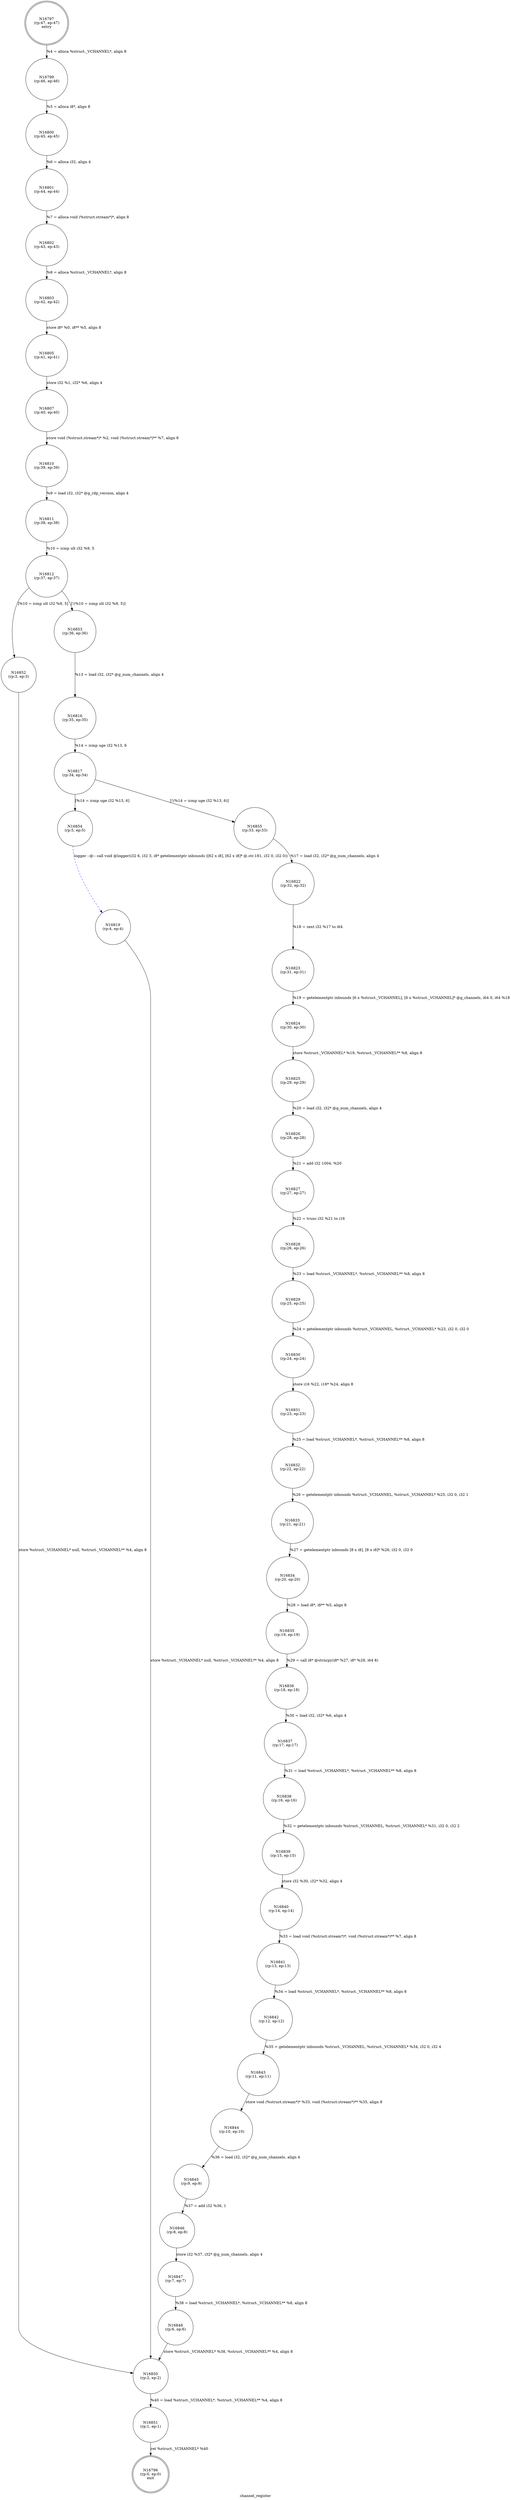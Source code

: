 digraph channel_register {
label="channel_register"
16796 [label="N16796\n(rp:0, ep:0)\nexit", shape="doublecircle"]
16797 [label="N16797\n(rp:47, ep:47)\nentry", shape="doublecircle"]
16797 -> 16799 [label="%4 = alloca %struct._VCHANNEL*, align 8"]
16799 [label="N16799\n(rp:46, ep:46)", shape="circle"]
16799 -> 16800 [label="%5 = alloca i8*, align 8"]
16800 [label="N16800\n(rp:45, ep:45)", shape="circle"]
16800 -> 16801 [label="%6 = alloca i32, align 4"]
16801 [label="N16801\n(rp:44, ep:44)", shape="circle"]
16801 -> 16802 [label="%7 = alloca void (%struct.stream*)*, align 8"]
16802 [label="N16802\n(rp:43, ep:43)", shape="circle"]
16802 -> 16803 [label="%8 = alloca %struct._VCHANNEL*, align 8"]
16803 [label="N16803\n(rp:42, ep:42)", shape="circle"]
16803 -> 16805 [label="store i8* %0, i8** %5, align 8"]
16805 [label="N16805\n(rp:41, ep:41)", shape="circle"]
16805 -> 16807 [label="store i32 %1, i32* %6, align 4"]
16807 [label="N16807\n(rp:40, ep:40)", shape="circle"]
16807 -> 16810 [label="store void (%struct.stream*)* %2, void (%struct.stream*)** %7, align 8"]
16810 [label="N16810\n(rp:39, ep:39)", shape="circle"]
16810 -> 16811 [label="%9 = load i32, i32* @g_rdp_version, align 4"]
16811 [label="N16811\n(rp:38, ep:38)", shape="circle"]
16811 -> 16812 [label="%10 = icmp ult i32 %9, 5"]
16812 [label="N16812\n(rp:37, ep:37)", shape="circle"]
16812 -> 16852 [label="[%10 = icmp ult i32 %9, 5]"]
16812 -> 16853 [label="[!(%10 = icmp ult i32 %9, 5)]"]
16816 [label="N16816\n(rp:35, ep:35)", shape="circle"]
16816 -> 16817 [label="%14 = icmp uge i32 %13, 6"]
16817 [label="N16817\n(rp:34, ep:34)", shape="circle"]
16817 -> 16854 [label="[%14 = icmp uge i32 %13, 6]"]
16817 -> 16855 [label="[!(%14 = icmp uge i32 %13, 6)]"]
16819 [label="N16819\n(rp:4, ep:4)", shape="circle"]
16819 -> 16850 [label="store %struct._VCHANNEL* null, %struct._VCHANNEL** %4, align 8"]
16822 [label="N16822\n(rp:32, ep:32)", shape="circle"]
16822 -> 16823 [label="%18 = zext i32 %17 to i64"]
16823 [label="N16823\n(rp:31, ep:31)", shape="circle"]
16823 -> 16824 [label="%19 = getelementptr inbounds [6 x %struct._VCHANNEL], [6 x %struct._VCHANNEL]* @g_channels, i64 0, i64 %18"]
16824 [label="N16824\n(rp:30, ep:30)", shape="circle"]
16824 -> 16825 [label="store %struct._VCHANNEL* %19, %struct._VCHANNEL** %8, align 8"]
16825 [label="N16825\n(rp:29, ep:29)", shape="circle"]
16825 -> 16826 [label="%20 = load i32, i32* @g_num_channels, align 4"]
16826 [label="N16826\n(rp:28, ep:28)", shape="circle"]
16826 -> 16827 [label="%21 = add i32 1004, %20"]
16827 [label="N16827\n(rp:27, ep:27)", shape="circle"]
16827 -> 16828 [label="%22 = trunc i32 %21 to i16"]
16828 [label="N16828\n(rp:26, ep:26)", shape="circle"]
16828 -> 16829 [label="%23 = load %struct._VCHANNEL*, %struct._VCHANNEL** %8, align 8"]
16829 [label="N16829\n(rp:25, ep:25)", shape="circle"]
16829 -> 16830 [label="%24 = getelementptr inbounds %struct._VCHANNEL, %struct._VCHANNEL* %23, i32 0, i32 0"]
16830 [label="N16830\n(rp:24, ep:24)", shape="circle"]
16830 -> 16831 [label="store i16 %22, i16* %24, align 8"]
16831 [label="N16831\n(rp:23, ep:23)", shape="circle"]
16831 -> 16832 [label="%25 = load %struct._VCHANNEL*, %struct._VCHANNEL** %8, align 8"]
16832 [label="N16832\n(rp:22, ep:22)", shape="circle"]
16832 -> 16833 [label="%26 = getelementptr inbounds %struct._VCHANNEL, %struct._VCHANNEL* %25, i32 0, i32 1"]
16833 [label="N16833\n(rp:21, ep:21)", shape="circle"]
16833 -> 16834 [label="%27 = getelementptr inbounds [8 x i8], [8 x i8]* %26, i32 0, i32 0"]
16834 [label="N16834\n(rp:20, ep:20)", shape="circle"]
16834 -> 16835 [label="%28 = load i8*, i8** %5, align 8"]
16835 [label="N16835\n(rp:19, ep:19)", shape="circle"]
16835 -> 16836 [label="%29 = call i8* @strncpy(i8* %27, i8* %28, i64 8)"]
16836 [label="N16836\n(rp:18, ep:18)", shape="circle"]
16836 -> 16837 [label="%30 = load i32, i32* %6, align 4"]
16837 [label="N16837\n(rp:17, ep:17)", shape="circle"]
16837 -> 16838 [label="%31 = load %struct._VCHANNEL*, %struct._VCHANNEL** %8, align 8"]
16838 [label="N16838\n(rp:16, ep:16)", shape="circle"]
16838 -> 16839 [label="%32 = getelementptr inbounds %struct._VCHANNEL, %struct._VCHANNEL* %31, i32 0, i32 2"]
16839 [label="N16839\n(rp:15, ep:15)", shape="circle"]
16839 -> 16840 [label="store i32 %30, i32* %32, align 4"]
16840 [label="N16840\n(rp:14, ep:14)", shape="circle"]
16840 -> 16841 [label="%33 = load void (%struct.stream*)*, void (%struct.stream*)** %7, align 8"]
16841 [label="N16841\n(rp:13, ep:13)", shape="circle"]
16841 -> 16842 [label="%34 = load %struct._VCHANNEL*, %struct._VCHANNEL** %8, align 8"]
16842 [label="N16842\n(rp:12, ep:12)", shape="circle"]
16842 -> 16843 [label="%35 = getelementptr inbounds %struct._VCHANNEL, %struct._VCHANNEL* %34, i32 0, i32 4"]
16843 [label="N16843\n(rp:11, ep:11)", shape="circle"]
16843 -> 16844 [label="store void (%struct.stream*)* %33, void (%struct.stream*)** %35, align 8"]
16844 [label="N16844\n(rp:10, ep:10)", shape="circle"]
16844 -> 16845 [label="%36 = load i32, i32* @g_num_channels, align 4"]
16845 [label="N16845\n(rp:9, ep:9)", shape="circle"]
16845 -> 16846 [label="%37 = add i32 %36, 1"]
16846 [label="N16846\n(rp:8, ep:8)", shape="circle"]
16846 -> 16847 [label="store i32 %37, i32* @g_num_channels, align 4"]
16847 [label="N16847\n(rp:7, ep:7)", shape="circle"]
16847 -> 16848 [label="%38 = load %struct._VCHANNEL*, %struct._VCHANNEL** %8, align 8"]
16848 [label="N16848\n(rp:6, ep:6)", shape="circle"]
16848 -> 16850 [label="store %struct._VCHANNEL* %38, %struct._VCHANNEL** %4, align 8"]
16850 [label="N16850\n(rp:2, ep:2)", shape="circle"]
16850 -> 16851 [label="%40 = load %struct._VCHANNEL*, %struct._VCHANNEL** %4, align 8"]
16851 [label="N16851\n(rp:1, ep:1)", shape="circle"]
16851 -> 16796 [label="ret %struct._VCHANNEL* %40"]
16852 [label="N16852\n(rp:3, ep:3)", shape="circle"]
16852 -> 16850 [label="store %struct._VCHANNEL* null, %struct._VCHANNEL** %4, align 8"]
16853 [label="N16853\n(rp:36, ep:36)", shape="circle"]
16853 -> 16816 [label="%13 = load i32, i32* @g_num_channels, align 4"]
16854 [label="N16854\n(rp:5, ep:5)", shape="circle"]
16854 -> 16819 [label="logger --@-- call void @logger(i32 6, i32 3, i8* getelementptr inbounds ([62 x i8], [62 x i8]* @.str.181, i32 0, i32 0))", style="dashed", color="blue"]
16855 [label="N16855\n(rp:33, ep:33)", shape="circle"]
16855 -> 16822 [label="%17 = load i32, i32* @g_num_channels, align 4"]
}
